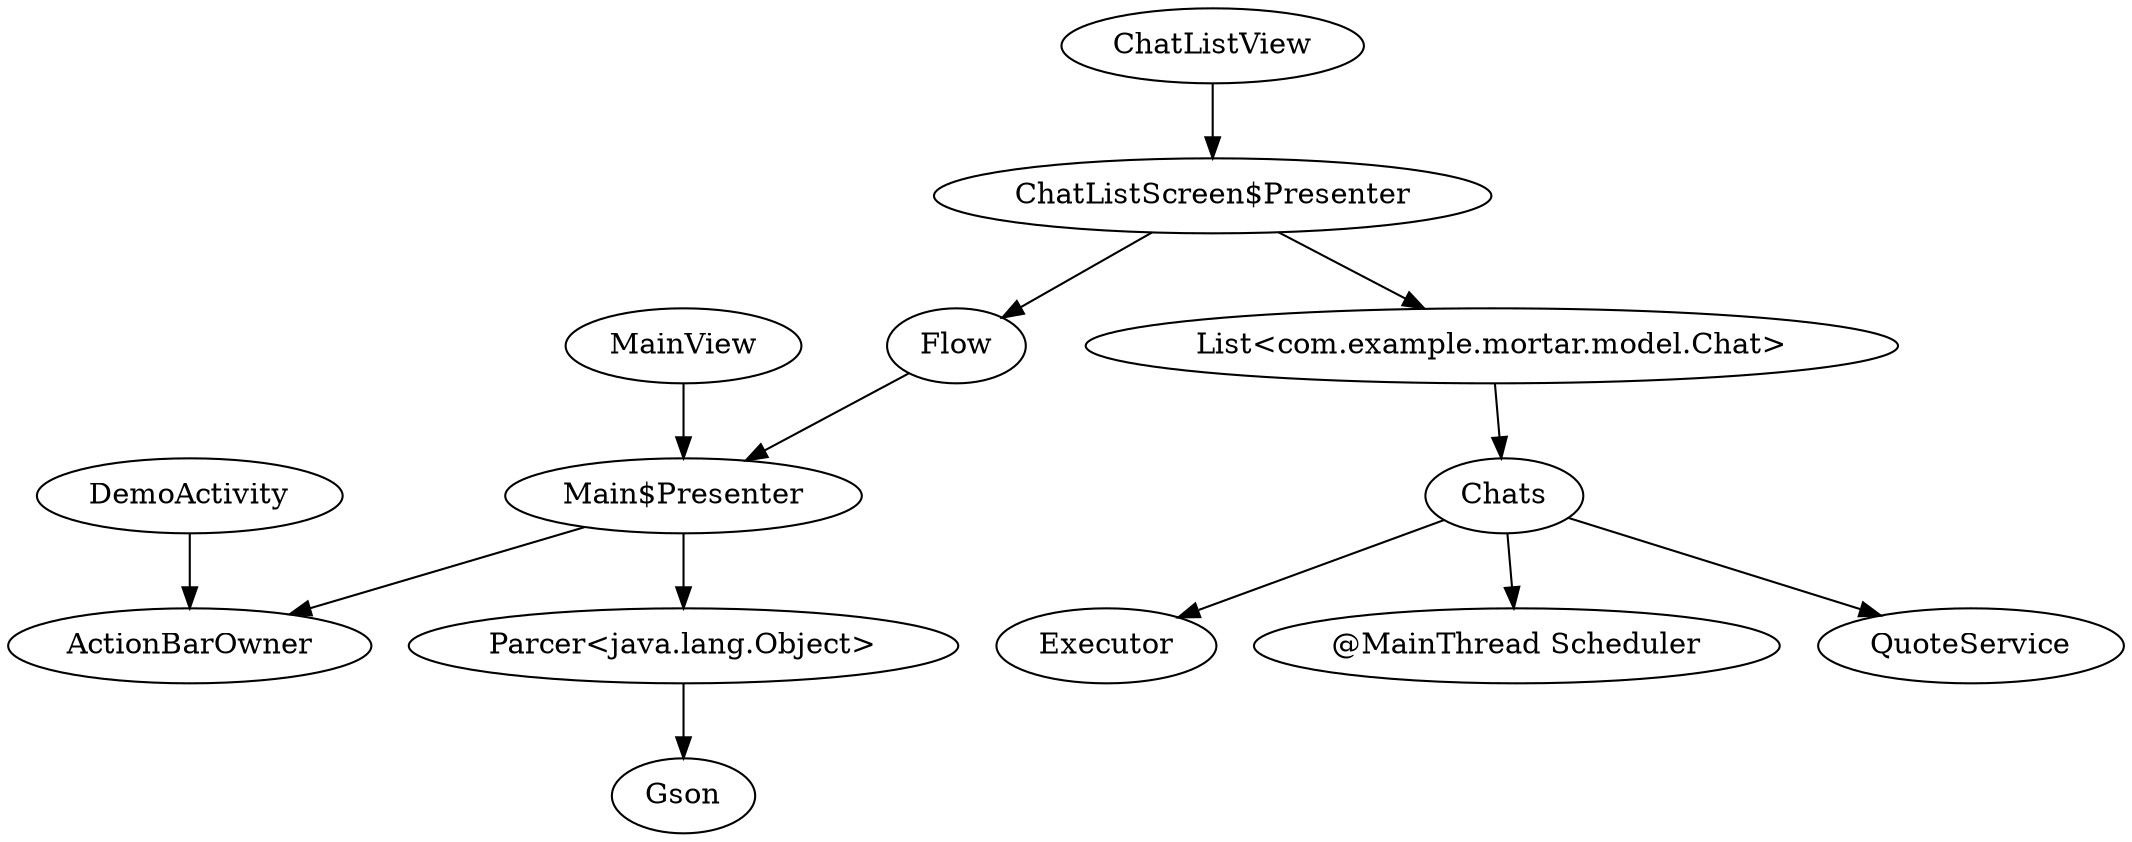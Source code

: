 digraph G1 {
  concentrate = true;
  n2 [label="ChatListScreen$Presenter"];
  n2 -> Flow;
  n3 [label="List<com.example.mortar.model.Chat>"];
  n2 -> n3;
  ChatListView -> n2;
  Chats -> Executor;
  n4 [label="@MainThread Scheduler"];
  Chats -> n4;
  Chats -> QuoteService;
  DemoActivity -> ActionBarOwner;
  n5 [label="Main$Presenter"];
  Flow -> n5;
  n3 -> Chats;
  n6 [label="Parcer<java.lang.Object>"];
  n5 -> n6;
  n5 -> ActionBarOwner;
  MainView -> n5;
  n6 -> Gson;
}
